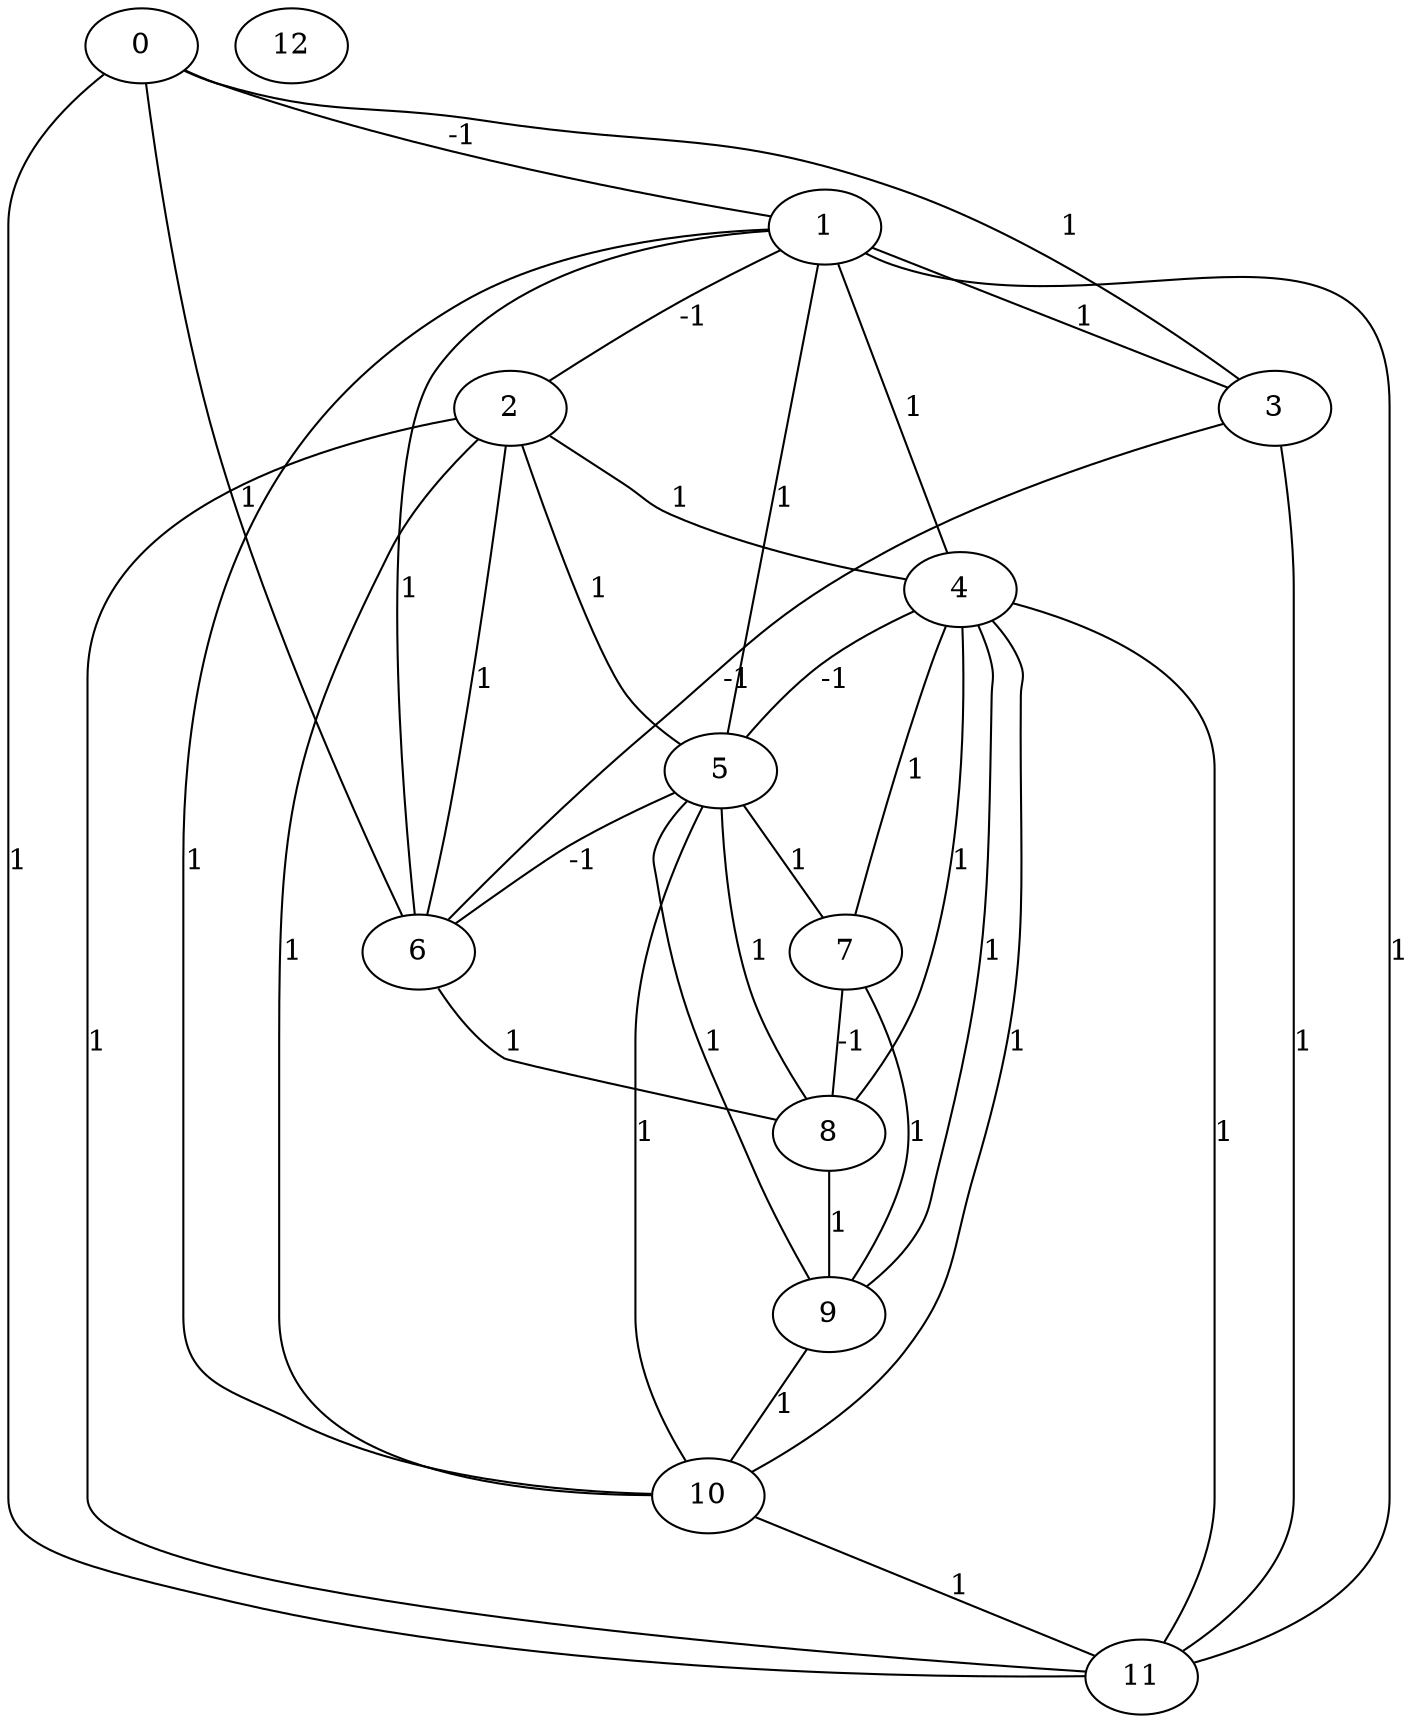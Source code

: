graph G {
0 [label=0, node_id=0];
1 [label=1, node_id=1];
2 [label=2, node_id=2];
3 [label=3, node_id=3];
4 [label=4, node_id=4];
5 [label=5, node_id=5];
6 [label=6, node_id=6];
7 [label=7, node_id=7];
8 [label=8, node_id=8];
9 [label=9, node_id=9];
10 [label=10, node_id=10];
11 [label=11, node_id=11];
12 [label=12, node_id=12];
0--3  [label=1, weight=1];
0--6  [label=1, weight=1];
0--11  [label=1, weight=1];
1--3  [label=1, weight=1];
1--4  [label=1, weight=1];
1--5  [label=1, weight=1];
1--6  [label=1, weight=1];
1--10  [label=1, weight=1];
1--11  [label=1, weight=1];
2--4  [label=1, weight=1];
2--5  [label=1, weight=1];
2--6  [label=1, weight=1];
2--10  [label=1, weight=1];
2--11  [label=1, weight=1];
3--11  [label=1, weight=1];
4--7  [label=1, weight=1];
4--8  [label=1, weight=1];
4--9  [label=1, weight=1];
4--10  [label=1, weight=1];
4--11  [label=1, weight=1];
5--7  [label=1, weight=1];
5--8  [label=1, weight=1];
5--9  [label=1, weight=1];
5--10  [label=1, weight=1];
6--8  [label=1, weight=1];
7--9  [label=1, weight=1];
8--9  [label=1, weight=1];
9--10  [label=1, weight=1];
10--11  [label=1, weight=1];
0--1  [label=-1, weight=-1];
1--2  [label=-1, weight=-1];
3--6  [label=-1, weight=-1];
4--5  [label=-1, weight=-1];
5--6  [label=-1, weight=-1];
7--8  [label=-1, weight=-1];
}
